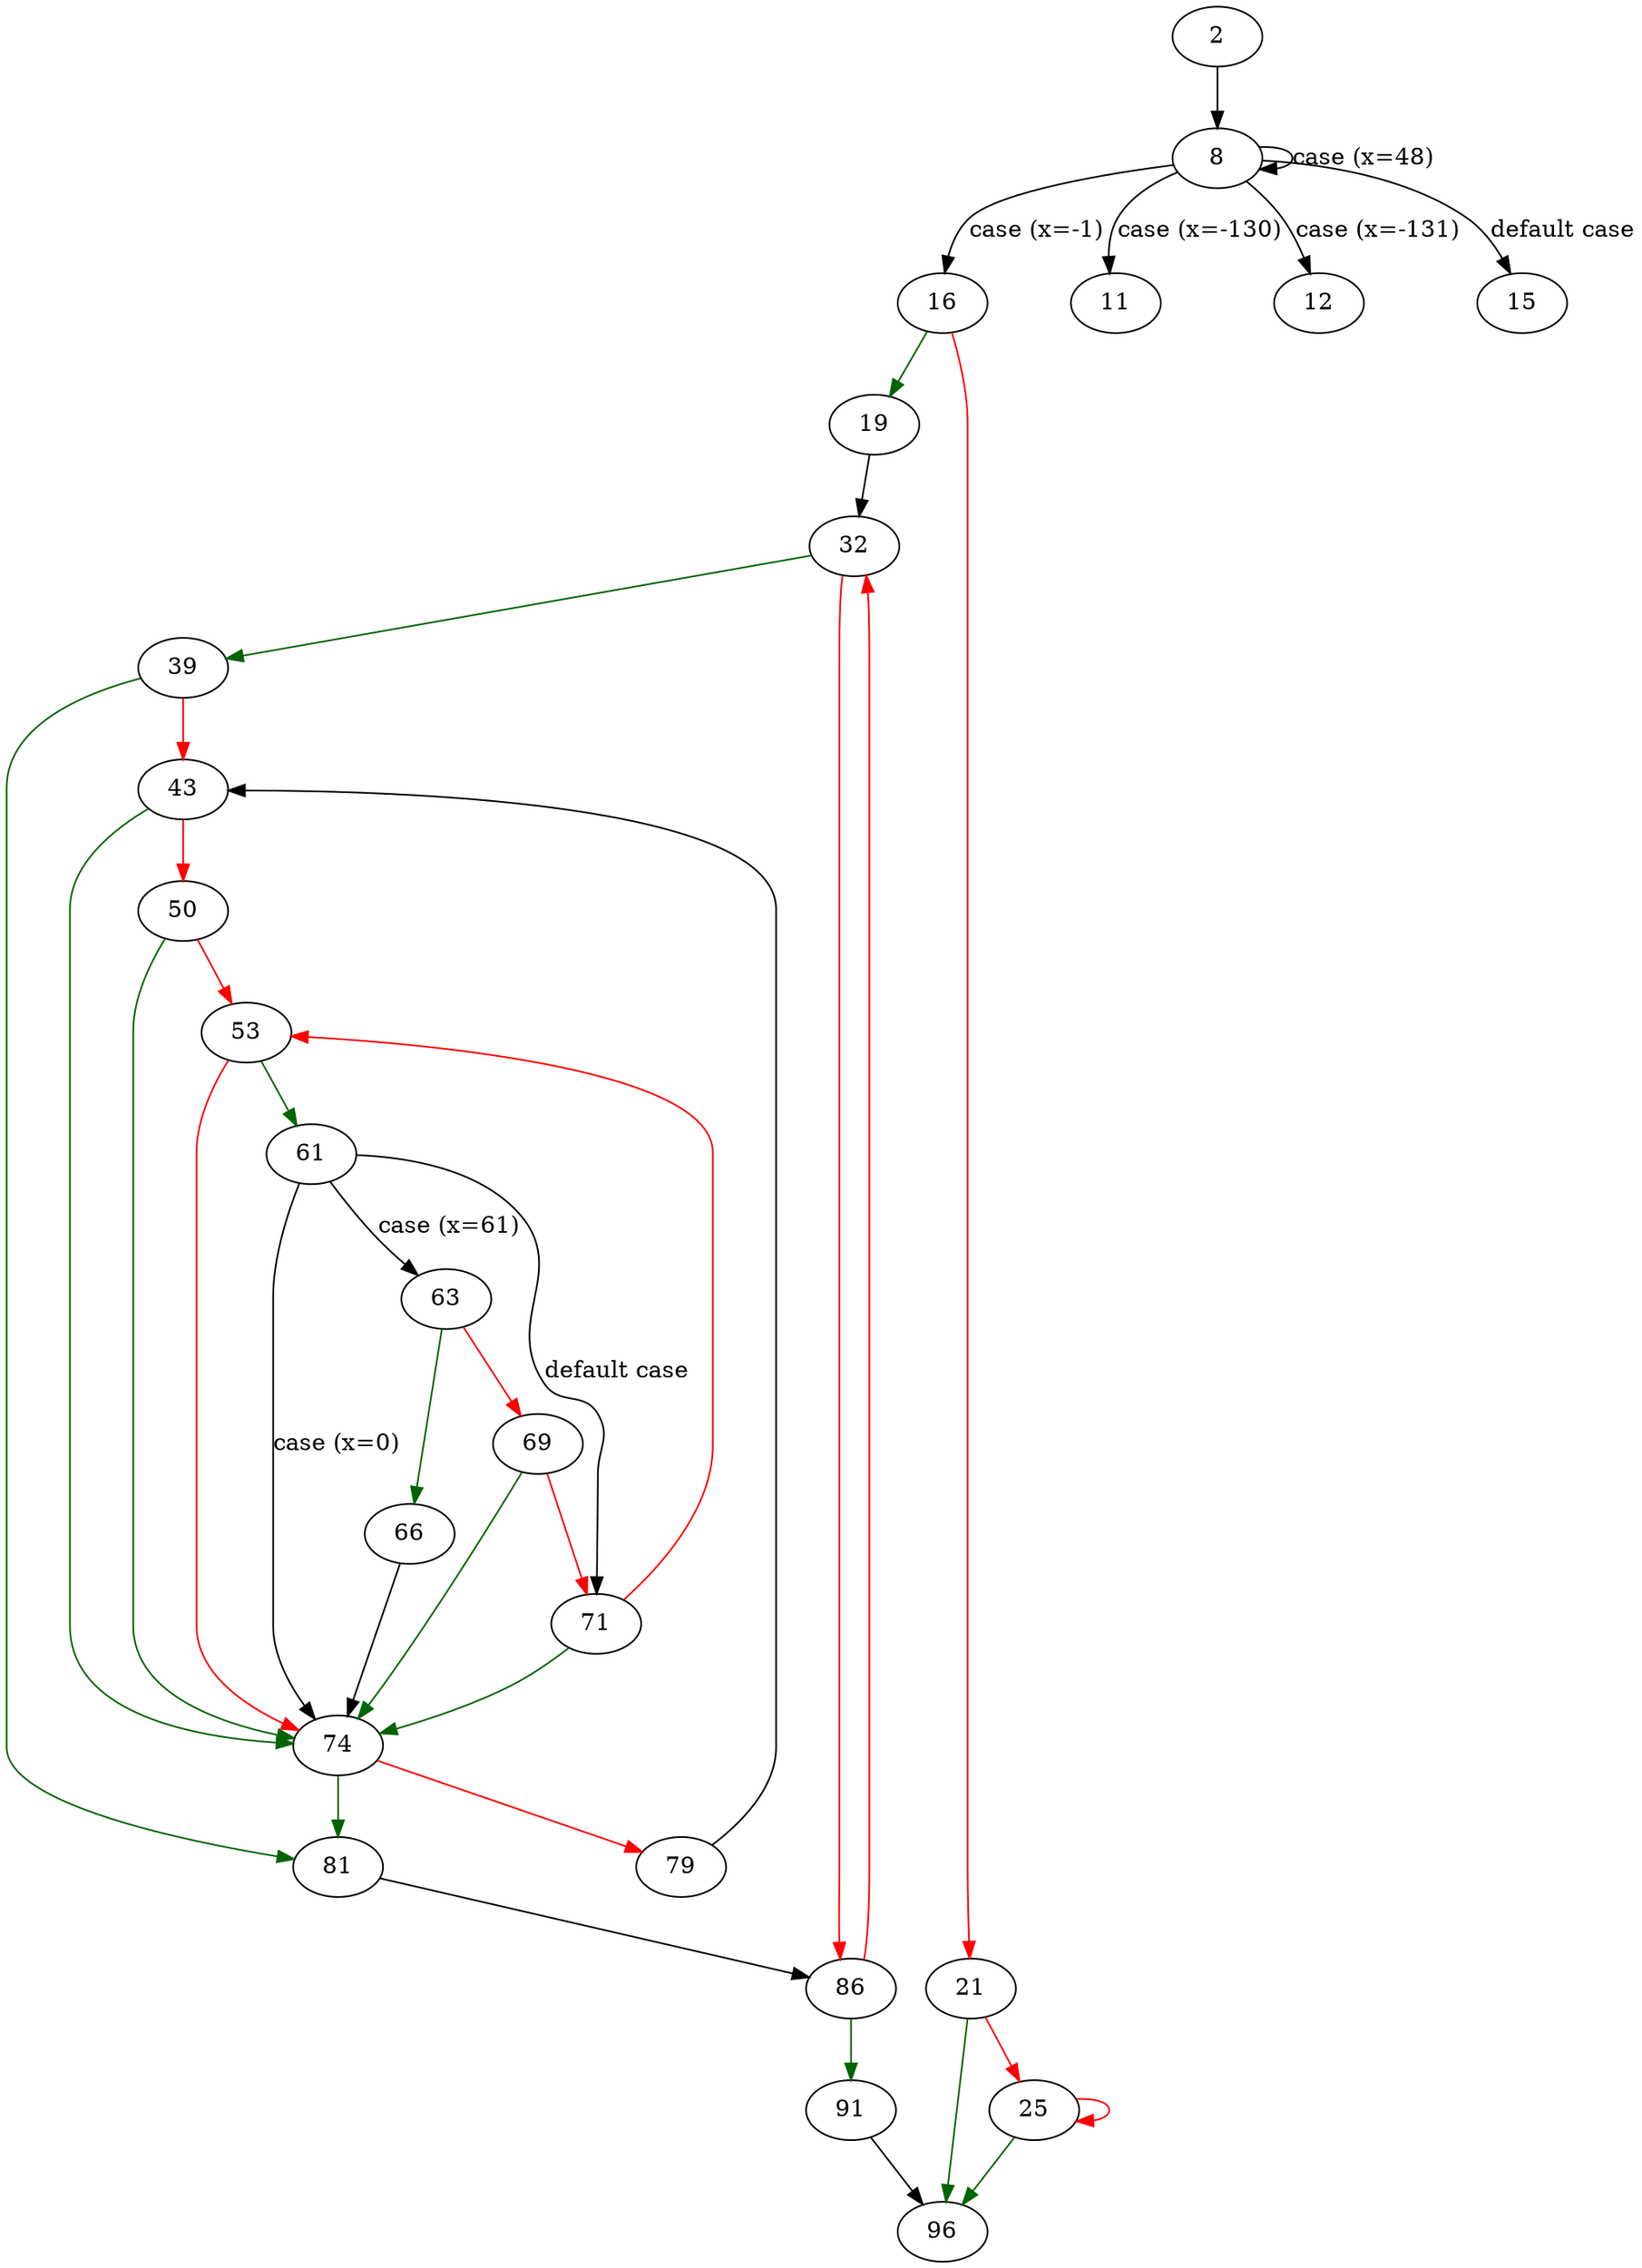 strict digraph "main" {
	// Node definitions.
	2 [entry=true];
	8;
	16;
	11;
	12;
	15;
	19;
	21;
	32;
	96;
	25;
	39;
	86;
	81;
	43;
	74;
	50;
	53;
	61;
	63;
	71;
	66;
	69;
	79;
	91;

	// Edge definitions.
	2 -> 8;
	8 -> 8 [
		cond="case (x=48)"
		label="case (x=48)"
	];
	8 -> 16 [
		cond="case (x=-1)"
		label="case (x=-1)"
	];
	8 -> 11 [
		cond="case (x=-130)"
		label="case (x=-130)"
	];
	8 -> 12 [
		cond="case (x=-131)"
		label="case (x=-131)"
	];
	8 -> 15 [
		cond="default case"
		label="default case"
	];
	16 -> 19 [
		color=darkgreen
		cond=true
	];
	16 -> 21 [
		color=red
		cond=false
	];
	19 -> 32;
	21 -> 96 [
		color=darkgreen
		cond=true
	];
	21 -> 25 [
		color=red
		cond=false
	];
	32 -> 39 [
		color=darkgreen
		cond=true
	];
	32 -> 86 [
		color=red
		cond=false
	];
	25 -> 96 [
		color=darkgreen
		cond=true
	];
	25 -> 25 [
		color=red
		cond=false
	];
	39 -> 81 [
		color=darkgreen
		cond=true
	];
	39 -> 43 [
		color=red
		cond=false
	];
	86 -> 32 [
		color=red
		cond=false
	];
	86 -> 91 [
		color=darkgreen
		cond=true
	];
	81 -> 86;
	43 -> 74 [
		color=darkgreen
		cond=true
	];
	43 -> 50 [
		color=red
		cond=false
	];
	74 -> 81 [
		color=darkgreen
		cond=true
	];
	74 -> 79 [
		color=red
		cond=false
	];
	50 -> 74 [
		color=darkgreen
		cond=true
	];
	50 -> 53 [
		color=red
		cond=false
	];
	53 -> 74 [
		color=red
		cond=false
	];
	53 -> 61 [
		color=darkgreen
		cond=true
	];
	61 -> 74 [
		cond="case (x=0)"
		label="case (x=0)"
	];
	61 -> 63 [
		cond="case (x=61)"
		label="case (x=61)"
	];
	61 -> 71 [
		cond="default case"
		label="default case"
	];
	63 -> 66 [
		color=darkgreen
		cond=true
	];
	63 -> 69 [
		color=red
		cond=false
	];
	71 -> 74 [
		color=darkgreen
		cond=true
	];
	71 -> 53 [
		color=red
		cond=false
	];
	66 -> 74;
	69 -> 74 [
		color=darkgreen
		cond=true
	];
	69 -> 71 [
		color=red
		cond=false
	];
	79 -> 43;
	91 -> 96;
}